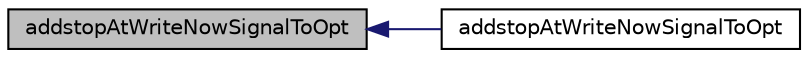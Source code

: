 digraph "addstopAtWriteNowSignalToOpt"
{
  bgcolor="transparent";
  edge [fontname="Helvetica",fontsize="10",labelfontname="Helvetica",labelfontsize="10"];
  node [fontname="Helvetica",fontsize="10",shape=record];
  rankdir="LR";
  Node1 [label="addstopAtWriteNowSignalToOpt",height=0.2,width=0.4,color="black", fillcolor="grey75", style="filled" fontcolor="black"];
  Node1 -> Node2 [dir="back",color="midnightblue",fontsize="10",style="solid",fontname="Helvetica"];
  Node2 [label="addstopAtWriteNowSignalToOpt",height=0.2,width=0.4,color="black",URL="$classFoam_1_1addstopAtWriteNowSignalToOpt.html#a1c085344fee40036dffb993572936c33"];
}
